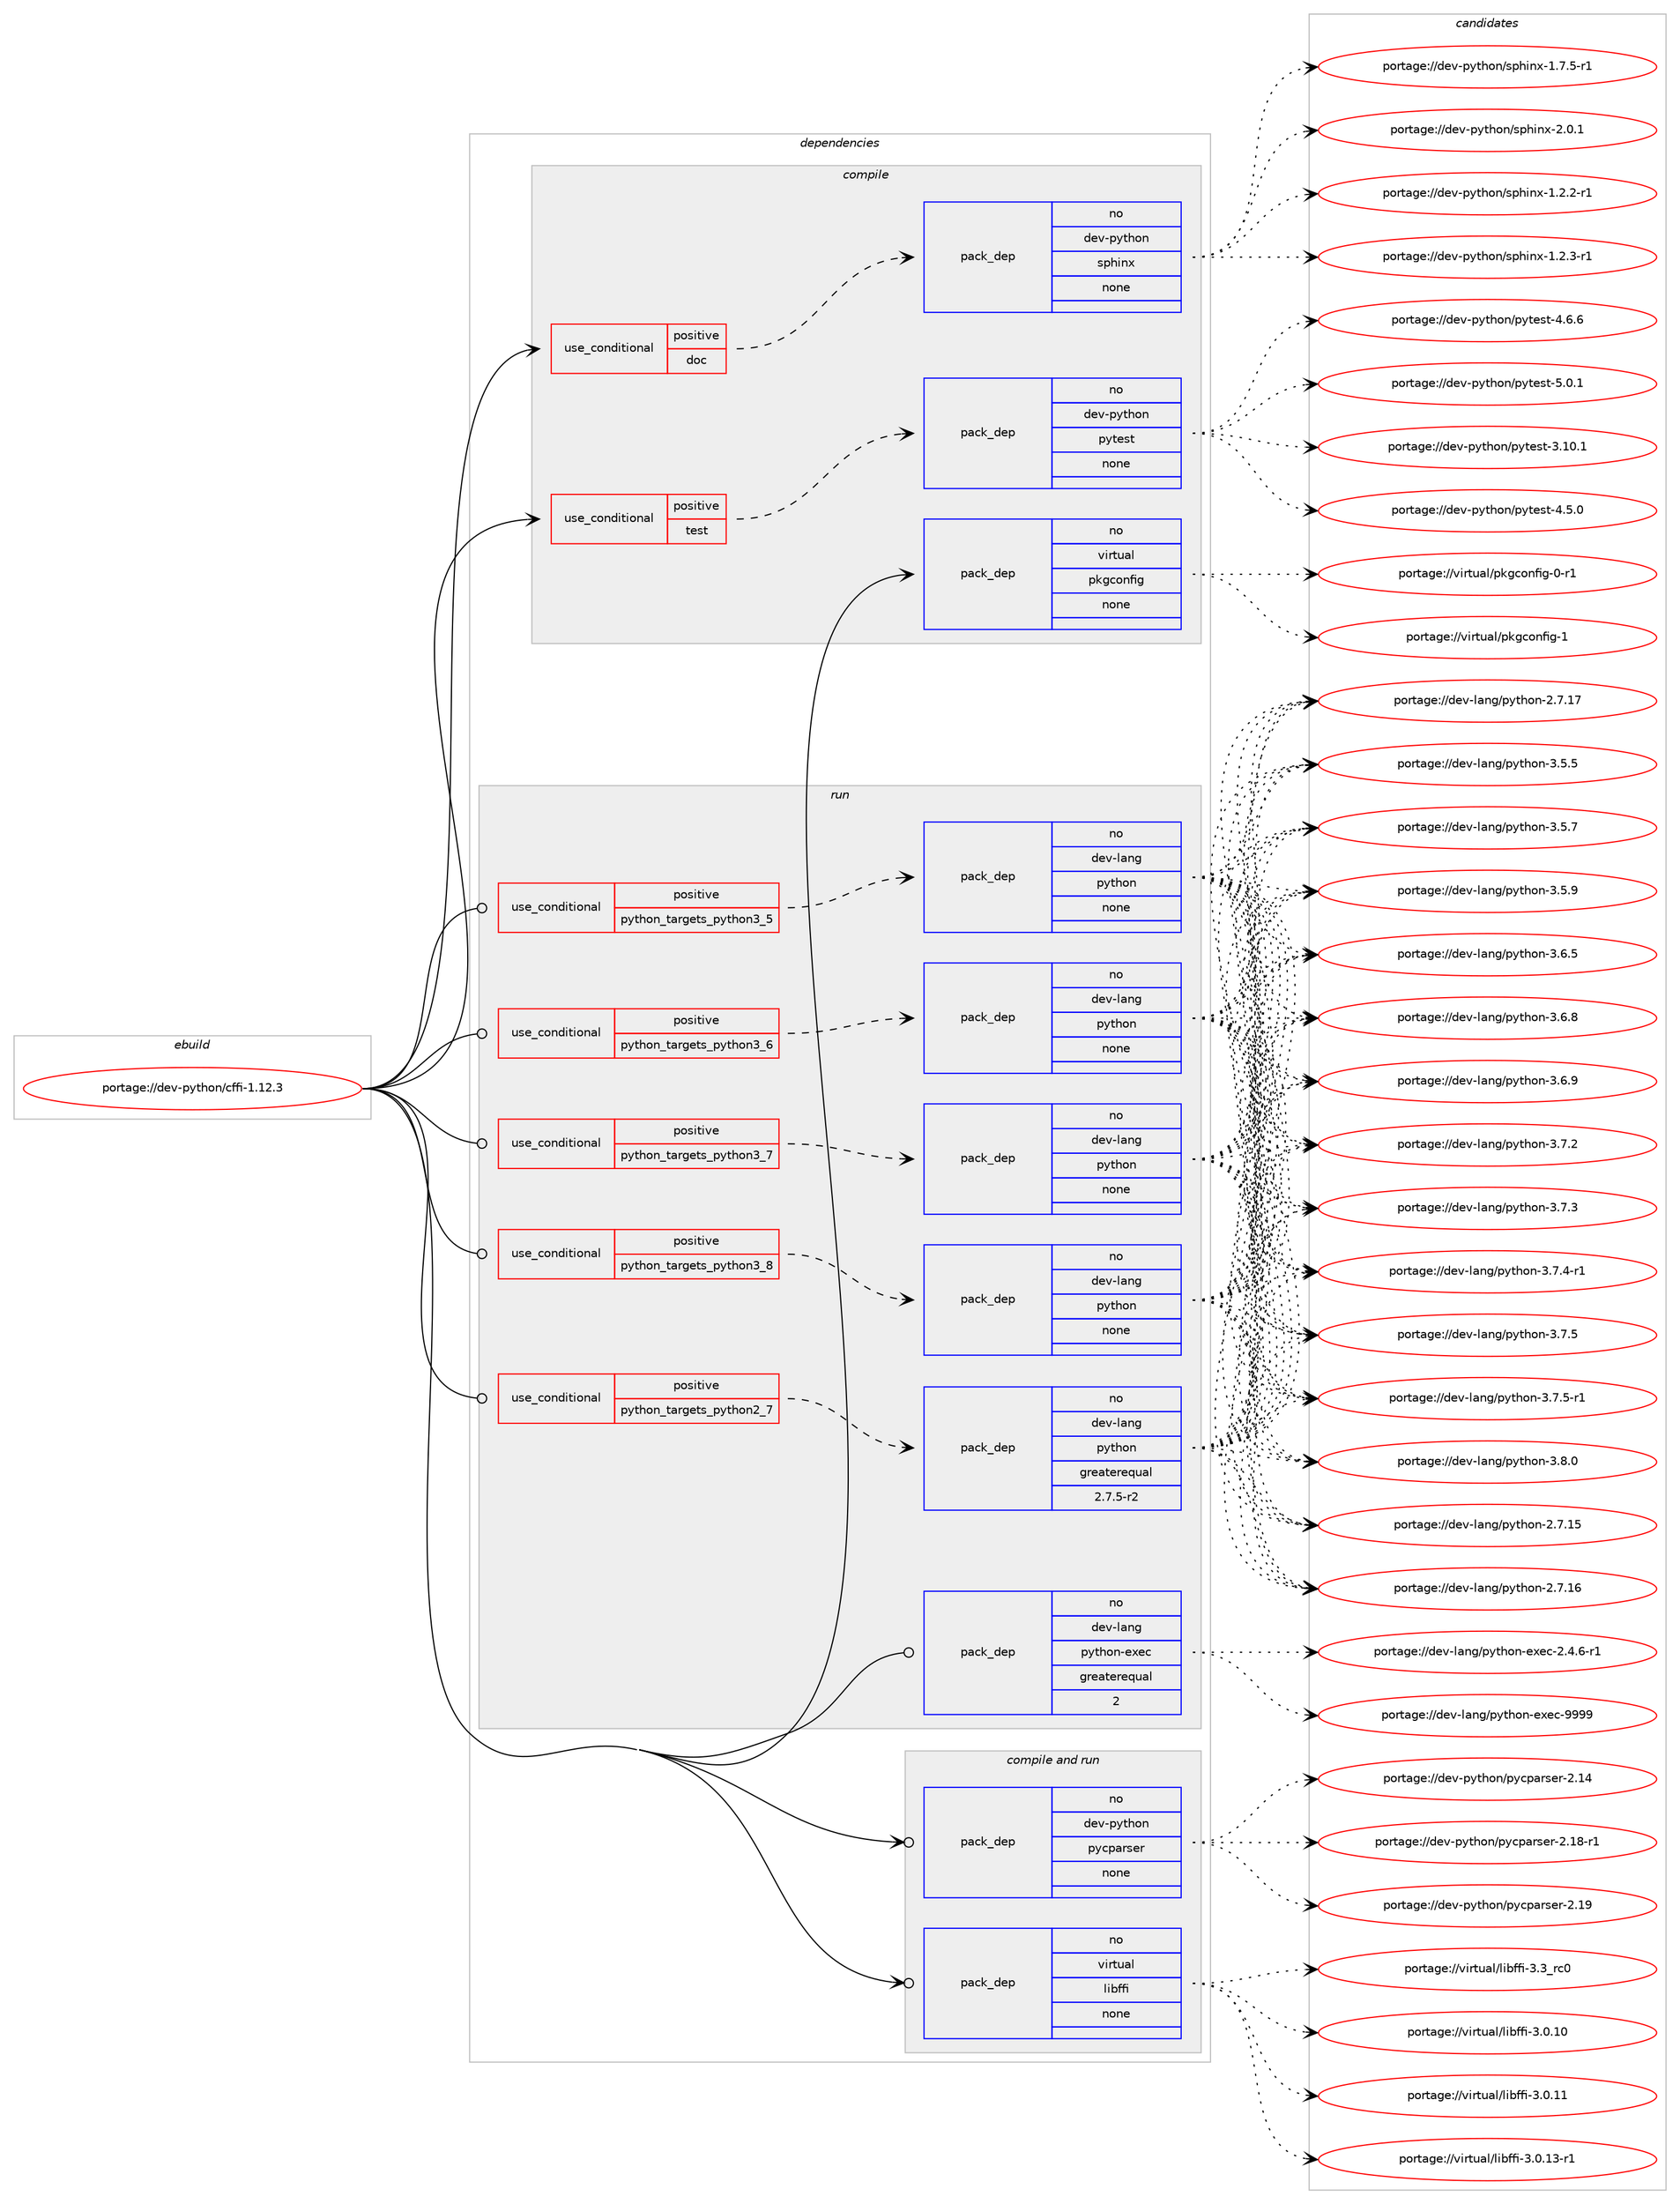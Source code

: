 digraph prolog {

# *************
# Graph options
# *************

newrank=true;
concentrate=true;
compound=true;
graph [rankdir=LR,fontname=Helvetica,fontsize=10,ranksep=1.5];#, ranksep=2.5, nodesep=0.2];
edge  [arrowhead=vee];
node  [fontname=Helvetica,fontsize=10];

# **********
# The ebuild
# **********

subgraph cluster_leftcol {
color=gray;
rank=same;
label=<<i>ebuild</i>>;
id [label="portage://dev-python/cffi-1.12.3", color=red, width=4, href="../dev-python/cffi-1.12.3.svg"];
}

# ****************
# The dependencies
# ****************

subgraph cluster_midcol {
color=gray;
label=<<i>dependencies</i>>;
subgraph cluster_compile {
fillcolor="#eeeeee";
style=filled;
label=<<i>compile</i>>;
subgraph cond26706 {
dependency133570 [label=<<TABLE BORDER="0" CELLBORDER="1" CELLSPACING="0" CELLPADDING="4"><TR><TD ROWSPAN="3" CELLPADDING="10">use_conditional</TD></TR><TR><TD>positive</TD></TR><TR><TD>doc</TD></TR></TABLE>>, shape=none, color=red];
subgraph pack103554 {
dependency133571 [label=<<TABLE BORDER="0" CELLBORDER="1" CELLSPACING="0" CELLPADDING="4" WIDTH="220"><TR><TD ROWSPAN="6" CELLPADDING="30">pack_dep</TD></TR><TR><TD WIDTH="110">no</TD></TR><TR><TD>dev-python</TD></TR><TR><TD>sphinx</TD></TR><TR><TD>none</TD></TR><TR><TD></TD></TR></TABLE>>, shape=none, color=blue];
}
dependency133570:e -> dependency133571:w [weight=20,style="dashed",arrowhead="vee"];
}
id:e -> dependency133570:w [weight=20,style="solid",arrowhead="vee"];
subgraph cond26707 {
dependency133572 [label=<<TABLE BORDER="0" CELLBORDER="1" CELLSPACING="0" CELLPADDING="4"><TR><TD ROWSPAN="3" CELLPADDING="10">use_conditional</TD></TR><TR><TD>positive</TD></TR><TR><TD>test</TD></TR></TABLE>>, shape=none, color=red];
subgraph pack103555 {
dependency133573 [label=<<TABLE BORDER="0" CELLBORDER="1" CELLSPACING="0" CELLPADDING="4" WIDTH="220"><TR><TD ROWSPAN="6" CELLPADDING="30">pack_dep</TD></TR><TR><TD WIDTH="110">no</TD></TR><TR><TD>dev-python</TD></TR><TR><TD>pytest</TD></TR><TR><TD>none</TD></TR><TR><TD></TD></TR></TABLE>>, shape=none, color=blue];
}
dependency133572:e -> dependency133573:w [weight=20,style="dashed",arrowhead="vee"];
}
id:e -> dependency133572:w [weight=20,style="solid",arrowhead="vee"];
subgraph pack103556 {
dependency133574 [label=<<TABLE BORDER="0" CELLBORDER="1" CELLSPACING="0" CELLPADDING="4" WIDTH="220"><TR><TD ROWSPAN="6" CELLPADDING="30">pack_dep</TD></TR><TR><TD WIDTH="110">no</TD></TR><TR><TD>virtual</TD></TR><TR><TD>pkgconfig</TD></TR><TR><TD>none</TD></TR><TR><TD></TD></TR></TABLE>>, shape=none, color=blue];
}
id:e -> dependency133574:w [weight=20,style="solid",arrowhead="vee"];
}
subgraph cluster_compileandrun {
fillcolor="#eeeeee";
style=filled;
label=<<i>compile and run</i>>;
subgraph pack103557 {
dependency133575 [label=<<TABLE BORDER="0" CELLBORDER="1" CELLSPACING="0" CELLPADDING="4" WIDTH="220"><TR><TD ROWSPAN="6" CELLPADDING="30">pack_dep</TD></TR><TR><TD WIDTH="110">no</TD></TR><TR><TD>dev-python</TD></TR><TR><TD>pycparser</TD></TR><TR><TD>none</TD></TR><TR><TD></TD></TR></TABLE>>, shape=none, color=blue];
}
id:e -> dependency133575:w [weight=20,style="solid",arrowhead="odotvee"];
subgraph pack103558 {
dependency133576 [label=<<TABLE BORDER="0" CELLBORDER="1" CELLSPACING="0" CELLPADDING="4" WIDTH="220"><TR><TD ROWSPAN="6" CELLPADDING="30">pack_dep</TD></TR><TR><TD WIDTH="110">no</TD></TR><TR><TD>virtual</TD></TR><TR><TD>libffi</TD></TR><TR><TD>none</TD></TR><TR><TD></TD></TR></TABLE>>, shape=none, color=blue];
}
id:e -> dependency133576:w [weight=20,style="solid",arrowhead="odotvee"];
}
subgraph cluster_run {
fillcolor="#eeeeee";
style=filled;
label=<<i>run</i>>;
subgraph cond26708 {
dependency133577 [label=<<TABLE BORDER="0" CELLBORDER="1" CELLSPACING="0" CELLPADDING="4"><TR><TD ROWSPAN="3" CELLPADDING="10">use_conditional</TD></TR><TR><TD>positive</TD></TR><TR><TD>python_targets_python2_7</TD></TR></TABLE>>, shape=none, color=red];
subgraph pack103559 {
dependency133578 [label=<<TABLE BORDER="0" CELLBORDER="1" CELLSPACING="0" CELLPADDING="4" WIDTH="220"><TR><TD ROWSPAN="6" CELLPADDING="30">pack_dep</TD></TR><TR><TD WIDTH="110">no</TD></TR><TR><TD>dev-lang</TD></TR><TR><TD>python</TD></TR><TR><TD>greaterequal</TD></TR><TR><TD>2.7.5-r2</TD></TR></TABLE>>, shape=none, color=blue];
}
dependency133577:e -> dependency133578:w [weight=20,style="dashed",arrowhead="vee"];
}
id:e -> dependency133577:w [weight=20,style="solid",arrowhead="odot"];
subgraph cond26709 {
dependency133579 [label=<<TABLE BORDER="0" CELLBORDER="1" CELLSPACING="0" CELLPADDING="4"><TR><TD ROWSPAN="3" CELLPADDING="10">use_conditional</TD></TR><TR><TD>positive</TD></TR><TR><TD>python_targets_python3_5</TD></TR></TABLE>>, shape=none, color=red];
subgraph pack103560 {
dependency133580 [label=<<TABLE BORDER="0" CELLBORDER="1" CELLSPACING="0" CELLPADDING="4" WIDTH="220"><TR><TD ROWSPAN="6" CELLPADDING="30">pack_dep</TD></TR><TR><TD WIDTH="110">no</TD></TR><TR><TD>dev-lang</TD></TR><TR><TD>python</TD></TR><TR><TD>none</TD></TR><TR><TD></TD></TR></TABLE>>, shape=none, color=blue];
}
dependency133579:e -> dependency133580:w [weight=20,style="dashed",arrowhead="vee"];
}
id:e -> dependency133579:w [weight=20,style="solid",arrowhead="odot"];
subgraph cond26710 {
dependency133581 [label=<<TABLE BORDER="0" CELLBORDER="1" CELLSPACING="0" CELLPADDING="4"><TR><TD ROWSPAN="3" CELLPADDING="10">use_conditional</TD></TR><TR><TD>positive</TD></TR><TR><TD>python_targets_python3_6</TD></TR></TABLE>>, shape=none, color=red];
subgraph pack103561 {
dependency133582 [label=<<TABLE BORDER="0" CELLBORDER="1" CELLSPACING="0" CELLPADDING="4" WIDTH="220"><TR><TD ROWSPAN="6" CELLPADDING="30">pack_dep</TD></TR><TR><TD WIDTH="110">no</TD></TR><TR><TD>dev-lang</TD></TR><TR><TD>python</TD></TR><TR><TD>none</TD></TR><TR><TD></TD></TR></TABLE>>, shape=none, color=blue];
}
dependency133581:e -> dependency133582:w [weight=20,style="dashed",arrowhead="vee"];
}
id:e -> dependency133581:w [weight=20,style="solid",arrowhead="odot"];
subgraph cond26711 {
dependency133583 [label=<<TABLE BORDER="0" CELLBORDER="1" CELLSPACING="0" CELLPADDING="4"><TR><TD ROWSPAN="3" CELLPADDING="10">use_conditional</TD></TR><TR><TD>positive</TD></TR><TR><TD>python_targets_python3_7</TD></TR></TABLE>>, shape=none, color=red];
subgraph pack103562 {
dependency133584 [label=<<TABLE BORDER="0" CELLBORDER="1" CELLSPACING="0" CELLPADDING="4" WIDTH="220"><TR><TD ROWSPAN="6" CELLPADDING="30">pack_dep</TD></TR><TR><TD WIDTH="110">no</TD></TR><TR><TD>dev-lang</TD></TR><TR><TD>python</TD></TR><TR><TD>none</TD></TR><TR><TD></TD></TR></TABLE>>, shape=none, color=blue];
}
dependency133583:e -> dependency133584:w [weight=20,style="dashed",arrowhead="vee"];
}
id:e -> dependency133583:w [weight=20,style="solid",arrowhead="odot"];
subgraph cond26712 {
dependency133585 [label=<<TABLE BORDER="0" CELLBORDER="1" CELLSPACING="0" CELLPADDING="4"><TR><TD ROWSPAN="3" CELLPADDING="10">use_conditional</TD></TR><TR><TD>positive</TD></TR><TR><TD>python_targets_python3_8</TD></TR></TABLE>>, shape=none, color=red];
subgraph pack103563 {
dependency133586 [label=<<TABLE BORDER="0" CELLBORDER="1" CELLSPACING="0" CELLPADDING="4" WIDTH="220"><TR><TD ROWSPAN="6" CELLPADDING="30">pack_dep</TD></TR><TR><TD WIDTH="110">no</TD></TR><TR><TD>dev-lang</TD></TR><TR><TD>python</TD></TR><TR><TD>none</TD></TR><TR><TD></TD></TR></TABLE>>, shape=none, color=blue];
}
dependency133585:e -> dependency133586:w [weight=20,style="dashed",arrowhead="vee"];
}
id:e -> dependency133585:w [weight=20,style="solid",arrowhead="odot"];
subgraph pack103564 {
dependency133587 [label=<<TABLE BORDER="0" CELLBORDER="1" CELLSPACING="0" CELLPADDING="4" WIDTH="220"><TR><TD ROWSPAN="6" CELLPADDING="30">pack_dep</TD></TR><TR><TD WIDTH="110">no</TD></TR><TR><TD>dev-lang</TD></TR><TR><TD>python-exec</TD></TR><TR><TD>greaterequal</TD></TR><TR><TD>2</TD></TR></TABLE>>, shape=none, color=blue];
}
id:e -> dependency133587:w [weight=20,style="solid",arrowhead="odot"];
}
}

# **************
# The candidates
# **************

subgraph cluster_choices {
rank=same;
color=gray;
label=<<i>candidates</i>>;

subgraph choice103554 {
color=black;
nodesep=1;
choiceportage10010111845112121116104111110471151121041051101204549465046504511449 [label="portage://dev-python/sphinx-1.2.2-r1", color=red, width=4,href="../dev-python/sphinx-1.2.2-r1.svg"];
choiceportage10010111845112121116104111110471151121041051101204549465046514511449 [label="portage://dev-python/sphinx-1.2.3-r1", color=red, width=4,href="../dev-python/sphinx-1.2.3-r1.svg"];
choiceportage10010111845112121116104111110471151121041051101204549465546534511449 [label="portage://dev-python/sphinx-1.7.5-r1", color=red, width=4,href="../dev-python/sphinx-1.7.5-r1.svg"];
choiceportage1001011184511212111610411111047115112104105110120455046484649 [label="portage://dev-python/sphinx-2.0.1", color=red, width=4,href="../dev-python/sphinx-2.0.1.svg"];
dependency133571:e -> choiceportage10010111845112121116104111110471151121041051101204549465046504511449:w [style=dotted,weight="100"];
dependency133571:e -> choiceportage10010111845112121116104111110471151121041051101204549465046514511449:w [style=dotted,weight="100"];
dependency133571:e -> choiceportage10010111845112121116104111110471151121041051101204549465546534511449:w [style=dotted,weight="100"];
dependency133571:e -> choiceportage1001011184511212111610411111047115112104105110120455046484649:w [style=dotted,weight="100"];
}
subgraph choice103555 {
color=black;
nodesep=1;
choiceportage100101118451121211161041111104711212111610111511645514649484649 [label="portage://dev-python/pytest-3.10.1", color=red, width=4,href="../dev-python/pytest-3.10.1.svg"];
choiceportage1001011184511212111610411111047112121116101115116455246534648 [label="portage://dev-python/pytest-4.5.0", color=red, width=4,href="../dev-python/pytest-4.5.0.svg"];
choiceportage1001011184511212111610411111047112121116101115116455246544654 [label="portage://dev-python/pytest-4.6.6", color=red, width=4,href="../dev-python/pytest-4.6.6.svg"];
choiceportage1001011184511212111610411111047112121116101115116455346484649 [label="portage://dev-python/pytest-5.0.1", color=red, width=4,href="../dev-python/pytest-5.0.1.svg"];
dependency133573:e -> choiceportage100101118451121211161041111104711212111610111511645514649484649:w [style=dotted,weight="100"];
dependency133573:e -> choiceportage1001011184511212111610411111047112121116101115116455246534648:w [style=dotted,weight="100"];
dependency133573:e -> choiceportage1001011184511212111610411111047112121116101115116455246544654:w [style=dotted,weight="100"];
dependency133573:e -> choiceportage1001011184511212111610411111047112121116101115116455346484649:w [style=dotted,weight="100"];
}
subgraph choice103556 {
color=black;
nodesep=1;
choiceportage11810511411611797108471121071039911111010210510345484511449 [label="portage://virtual/pkgconfig-0-r1", color=red, width=4,href="../virtual/pkgconfig-0-r1.svg"];
choiceportage1181051141161179710847112107103991111101021051034549 [label="portage://virtual/pkgconfig-1", color=red, width=4,href="../virtual/pkgconfig-1.svg"];
dependency133574:e -> choiceportage11810511411611797108471121071039911111010210510345484511449:w [style=dotted,weight="100"];
dependency133574:e -> choiceportage1181051141161179710847112107103991111101021051034549:w [style=dotted,weight="100"];
}
subgraph choice103557 {
color=black;
nodesep=1;
choiceportage100101118451121211161041111104711212199112971141151011144550464952 [label="portage://dev-python/pycparser-2.14", color=red, width=4,href="../dev-python/pycparser-2.14.svg"];
choiceportage1001011184511212111610411111047112121991129711411510111445504649564511449 [label="portage://dev-python/pycparser-2.18-r1", color=red, width=4,href="../dev-python/pycparser-2.18-r1.svg"];
choiceportage100101118451121211161041111104711212199112971141151011144550464957 [label="portage://dev-python/pycparser-2.19", color=red, width=4,href="../dev-python/pycparser-2.19.svg"];
dependency133575:e -> choiceportage100101118451121211161041111104711212199112971141151011144550464952:w [style=dotted,weight="100"];
dependency133575:e -> choiceportage1001011184511212111610411111047112121991129711411510111445504649564511449:w [style=dotted,weight="100"];
dependency133575:e -> choiceportage100101118451121211161041111104711212199112971141151011144550464957:w [style=dotted,weight="100"];
}
subgraph choice103558 {
color=black;
nodesep=1;
choiceportage11810511411611797108471081059810210210545514648464948 [label="portage://virtual/libffi-3.0.10", color=red, width=4,href="../virtual/libffi-3.0.10.svg"];
choiceportage11810511411611797108471081059810210210545514648464949 [label="portage://virtual/libffi-3.0.11", color=red, width=4,href="../virtual/libffi-3.0.11.svg"];
choiceportage118105114116117971084710810598102102105455146484649514511449 [label="portage://virtual/libffi-3.0.13-r1", color=red, width=4,href="../virtual/libffi-3.0.13-r1.svg"];
choiceportage11810511411611797108471081059810210210545514651951149948 [label="portage://virtual/libffi-3.3_rc0", color=red, width=4,href="../virtual/libffi-3.3_rc0.svg"];
dependency133576:e -> choiceportage11810511411611797108471081059810210210545514648464948:w [style=dotted,weight="100"];
dependency133576:e -> choiceportage11810511411611797108471081059810210210545514648464949:w [style=dotted,weight="100"];
dependency133576:e -> choiceportage118105114116117971084710810598102102105455146484649514511449:w [style=dotted,weight="100"];
dependency133576:e -> choiceportage11810511411611797108471081059810210210545514651951149948:w [style=dotted,weight="100"];
}
subgraph choice103559 {
color=black;
nodesep=1;
choiceportage10010111845108971101034711212111610411111045504655464953 [label="portage://dev-lang/python-2.7.15", color=red, width=4,href="../dev-lang/python-2.7.15.svg"];
choiceportage10010111845108971101034711212111610411111045504655464954 [label="portage://dev-lang/python-2.7.16", color=red, width=4,href="../dev-lang/python-2.7.16.svg"];
choiceportage10010111845108971101034711212111610411111045504655464955 [label="portage://dev-lang/python-2.7.17", color=red, width=4,href="../dev-lang/python-2.7.17.svg"];
choiceportage100101118451089711010347112121116104111110455146534653 [label="portage://dev-lang/python-3.5.5", color=red, width=4,href="../dev-lang/python-3.5.5.svg"];
choiceportage100101118451089711010347112121116104111110455146534655 [label="portage://dev-lang/python-3.5.7", color=red, width=4,href="../dev-lang/python-3.5.7.svg"];
choiceportage100101118451089711010347112121116104111110455146534657 [label="portage://dev-lang/python-3.5.9", color=red, width=4,href="../dev-lang/python-3.5.9.svg"];
choiceportage100101118451089711010347112121116104111110455146544653 [label="portage://dev-lang/python-3.6.5", color=red, width=4,href="../dev-lang/python-3.6.5.svg"];
choiceportage100101118451089711010347112121116104111110455146544656 [label="portage://dev-lang/python-3.6.8", color=red, width=4,href="../dev-lang/python-3.6.8.svg"];
choiceportage100101118451089711010347112121116104111110455146544657 [label="portage://dev-lang/python-3.6.9", color=red, width=4,href="../dev-lang/python-3.6.9.svg"];
choiceportage100101118451089711010347112121116104111110455146554650 [label="portage://dev-lang/python-3.7.2", color=red, width=4,href="../dev-lang/python-3.7.2.svg"];
choiceportage100101118451089711010347112121116104111110455146554651 [label="portage://dev-lang/python-3.7.3", color=red, width=4,href="../dev-lang/python-3.7.3.svg"];
choiceportage1001011184510897110103471121211161041111104551465546524511449 [label="portage://dev-lang/python-3.7.4-r1", color=red, width=4,href="../dev-lang/python-3.7.4-r1.svg"];
choiceportage100101118451089711010347112121116104111110455146554653 [label="portage://dev-lang/python-3.7.5", color=red, width=4,href="../dev-lang/python-3.7.5.svg"];
choiceportage1001011184510897110103471121211161041111104551465546534511449 [label="portage://dev-lang/python-3.7.5-r1", color=red, width=4,href="../dev-lang/python-3.7.5-r1.svg"];
choiceportage100101118451089711010347112121116104111110455146564648 [label="portage://dev-lang/python-3.8.0", color=red, width=4,href="../dev-lang/python-3.8.0.svg"];
dependency133578:e -> choiceportage10010111845108971101034711212111610411111045504655464953:w [style=dotted,weight="100"];
dependency133578:e -> choiceportage10010111845108971101034711212111610411111045504655464954:w [style=dotted,weight="100"];
dependency133578:e -> choiceportage10010111845108971101034711212111610411111045504655464955:w [style=dotted,weight="100"];
dependency133578:e -> choiceportage100101118451089711010347112121116104111110455146534653:w [style=dotted,weight="100"];
dependency133578:e -> choiceportage100101118451089711010347112121116104111110455146534655:w [style=dotted,weight="100"];
dependency133578:e -> choiceportage100101118451089711010347112121116104111110455146534657:w [style=dotted,weight="100"];
dependency133578:e -> choiceportage100101118451089711010347112121116104111110455146544653:w [style=dotted,weight="100"];
dependency133578:e -> choiceportage100101118451089711010347112121116104111110455146544656:w [style=dotted,weight="100"];
dependency133578:e -> choiceportage100101118451089711010347112121116104111110455146544657:w [style=dotted,weight="100"];
dependency133578:e -> choiceportage100101118451089711010347112121116104111110455146554650:w [style=dotted,weight="100"];
dependency133578:e -> choiceportage100101118451089711010347112121116104111110455146554651:w [style=dotted,weight="100"];
dependency133578:e -> choiceportage1001011184510897110103471121211161041111104551465546524511449:w [style=dotted,weight="100"];
dependency133578:e -> choiceportage100101118451089711010347112121116104111110455146554653:w [style=dotted,weight="100"];
dependency133578:e -> choiceportage1001011184510897110103471121211161041111104551465546534511449:w [style=dotted,weight="100"];
dependency133578:e -> choiceportage100101118451089711010347112121116104111110455146564648:w [style=dotted,weight="100"];
}
subgraph choice103560 {
color=black;
nodesep=1;
choiceportage10010111845108971101034711212111610411111045504655464953 [label="portage://dev-lang/python-2.7.15", color=red, width=4,href="../dev-lang/python-2.7.15.svg"];
choiceportage10010111845108971101034711212111610411111045504655464954 [label="portage://dev-lang/python-2.7.16", color=red, width=4,href="../dev-lang/python-2.7.16.svg"];
choiceportage10010111845108971101034711212111610411111045504655464955 [label="portage://dev-lang/python-2.7.17", color=red, width=4,href="../dev-lang/python-2.7.17.svg"];
choiceportage100101118451089711010347112121116104111110455146534653 [label="portage://dev-lang/python-3.5.5", color=red, width=4,href="../dev-lang/python-3.5.5.svg"];
choiceportage100101118451089711010347112121116104111110455146534655 [label="portage://dev-lang/python-3.5.7", color=red, width=4,href="../dev-lang/python-3.5.7.svg"];
choiceportage100101118451089711010347112121116104111110455146534657 [label="portage://dev-lang/python-3.5.9", color=red, width=4,href="../dev-lang/python-3.5.9.svg"];
choiceportage100101118451089711010347112121116104111110455146544653 [label="portage://dev-lang/python-3.6.5", color=red, width=4,href="../dev-lang/python-3.6.5.svg"];
choiceportage100101118451089711010347112121116104111110455146544656 [label="portage://dev-lang/python-3.6.8", color=red, width=4,href="../dev-lang/python-3.6.8.svg"];
choiceportage100101118451089711010347112121116104111110455146544657 [label="portage://dev-lang/python-3.6.9", color=red, width=4,href="../dev-lang/python-3.6.9.svg"];
choiceportage100101118451089711010347112121116104111110455146554650 [label="portage://dev-lang/python-3.7.2", color=red, width=4,href="../dev-lang/python-3.7.2.svg"];
choiceportage100101118451089711010347112121116104111110455146554651 [label="portage://dev-lang/python-3.7.3", color=red, width=4,href="../dev-lang/python-3.7.3.svg"];
choiceportage1001011184510897110103471121211161041111104551465546524511449 [label="portage://dev-lang/python-3.7.4-r1", color=red, width=4,href="../dev-lang/python-3.7.4-r1.svg"];
choiceportage100101118451089711010347112121116104111110455146554653 [label="portage://dev-lang/python-3.7.5", color=red, width=4,href="../dev-lang/python-3.7.5.svg"];
choiceportage1001011184510897110103471121211161041111104551465546534511449 [label="portage://dev-lang/python-3.7.5-r1", color=red, width=4,href="../dev-lang/python-3.7.5-r1.svg"];
choiceportage100101118451089711010347112121116104111110455146564648 [label="portage://dev-lang/python-3.8.0", color=red, width=4,href="../dev-lang/python-3.8.0.svg"];
dependency133580:e -> choiceportage10010111845108971101034711212111610411111045504655464953:w [style=dotted,weight="100"];
dependency133580:e -> choiceportage10010111845108971101034711212111610411111045504655464954:w [style=dotted,weight="100"];
dependency133580:e -> choiceportage10010111845108971101034711212111610411111045504655464955:w [style=dotted,weight="100"];
dependency133580:e -> choiceportage100101118451089711010347112121116104111110455146534653:w [style=dotted,weight="100"];
dependency133580:e -> choiceportage100101118451089711010347112121116104111110455146534655:w [style=dotted,weight="100"];
dependency133580:e -> choiceportage100101118451089711010347112121116104111110455146534657:w [style=dotted,weight="100"];
dependency133580:e -> choiceportage100101118451089711010347112121116104111110455146544653:w [style=dotted,weight="100"];
dependency133580:e -> choiceportage100101118451089711010347112121116104111110455146544656:w [style=dotted,weight="100"];
dependency133580:e -> choiceportage100101118451089711010347112121116104111110455146544657:w [style=dotted,weight="100"];
dependency133580:e -> choiceportage100101118451089711010347112121116104111110455146554650:w [style=dotted,weight="100"];
dependency133580:e -> choiceportage100101118451089711010347112121116104111110455146554651:w [style=dotted,weight="100"];
dependency133580:e -> choiceportage1001011184510897110103471121211161041111104551465546524511449:w [style=dotted,weight="100"];
dependency133580:e -> choiceportage100101118451089711010347112121116104111110455146554653:w [style=dotted,weight="100"];
dependency133580:e -> choiceportage1001011184510897110103471121211161041111104551465546534511449:w [style=dotted,weight="100"];
dependency133580:e -> choiceportage100101118451089711010347112121116104111110455146564648:w [style=dotted,weight="100"];
}
subgraph choice103561 {
color=black;
nodesep=1;
choiceportage10010111845108971101034711212111610411111045504655464953 [label="portage://dev-lang/python-2.7.15", color=red, width=4,href="../dev-lang/python-2.7.15.svg"];
choiceportage10010111845108971101034711212111610411111045504655464954 [label="portage://dev-lang/python-2.7.16", color=red, width=4,href="../dev-lang/python-2.7.16.svg"];
choiceportage10010111845108971101034711212111610411111045504655464955 [label="portage://dev-lang/python-2.7.17", color=red, width=4,href="../dev-lang/python-2.7.17.svg"];
choiceportage100101118451089711010347112121116104111110455146534653 [label="portage://dev-lang/python-3.5.5", color=red, width=4,href="../dev-lang/python-3.5.5.svg"];
choiceportage100101118451089711010347112121116104111110455146534655 [label="portage://dev-lang/python-3.5.7", color=red, width=4,href="../dev-lang/python-3.5.7.svg"];
choiceportage100101118451089711010347112121116104111110455146534657 [label="portage://dev-lang/python-3.5.9", color=red, width=4,href="../dev-lang/python-3.5.9.svg"];
choiceportage100101118451089711010347112121116104111110455146544653 [label="portage://dev-lang/python-3.6.5", color=red, width=4,href="../dev-lang/python-3.6.5.svg"];
choiceportage100101118451089711010347112121116104111110455146544656 [label="portage://dev-lang/python-3.6.8", color=red, width=4,href="../dev-lang/python-3.6.8.svg"];
choiceportage100101118451089711010347112121116104111110455146544657 [label="portage://dev-lang/python-3.6.9", color=red, width=4,href="../dev-lang/python-3.6.9.svg"];
choiceportage100101118451089711010347112121116104111110455146554650 [label="portage://dev-lang/python-3.7.2", color=red, width=4,href="../dev-lang/python-3.7.2.svg"];
choiceportage100101118451089711010347112121116104111110455146554651 [label="portage://dev-lang/python-3.7.3", color=red, width=4,href="../dev-lang/python-3.7.3.svg"];
choiceportage1001011184510897110103471121211161041111104551465546524511449 [label="portage://dev-lang/python-3.7.4-r1", color=red, width=4,href="../dev-lang/python-3.7.4-r1.svg"];
choiceportage100101118451089711010347112121116104111110455146554653 [label="portage://dev-lang/python-3.7.5", color=red, width=4,href="../dev-lang/python-3.7.5.svg"];
choiceportage1001011184510897110103471121211161041111104551465546534511449 [label="portage://dev-lang/python-3.7.5-r1", color=red, width=4,href="../dev-lang/python-3.7.5-r1.svg"];
choiceportage100101118451089711010347112121116104111110455146564648 [label="portage://dev-lang/python-3.8.0", color=red, width=4,href="../dev-lang/python-3.8.0.svg"];
dependency133582:e -> choiceportage10010111845108971101034711212111610411111045504655464953:w [style=dotted,weight="100"];
dependency133582:e -> choiceportage10010111845108971101034711212111610411111045504655464954:w [style=dotted,weight="100"];
dependency133582:e -> choiceportage10010111845108971101034711212111610411111045504655464955:w [style=dotted,weight="100"];
dependency133582:e -> choiceportage100101118451089711010347112121116104111110455146534653:w [style=dotted,weight="100"];
dependency133582:e -> choiceportage100101118451089711010347112121116104111110455146534655:w [style=dotted,weight="100"];
dependency133582:e -> choiceportage100101118451089711010347112121116104111110455146534657:w [style=dotted,weight="100"];
dependency133582:e -> choiceportage100101118451089711010347112121116104111110455146544653:w [style=dotted,weight="100"];
dependency133582:e -> choiceportage100101118451089711010347112121116104111110455146544656:w [style=dotted,weight="100"];
dependency133582:e -> choiceportage100101118451089711010347112121116104111110455146544657:w [style=dotted,weight="100"];
dependency133582:e -> choiceportage100101118451089711010347112121116104111110455146554650:w [style=dotted,weight="100"];
dependency133582:e -> choiceportage100101118451089711010347112121116104111110455146554651:w [style=dotted,weight="100"];
dependency133582:e -> choiceportage1001011184510897110103471121211161041111104551465546524511449:w [style=dotted,weight="100"];
dependency133582:e -> choiceportage100101118451089711010347112121116104111110455146554653:w [style=dotted,weight="100"];
dependency133582:e -> choiceportage1001011184510897110103471121211161041111104551465546534511449:w [style=dotted,weight="100"];
dependency133582:e -> choiceportage100101118451089711010347112121116104111110455146564648:w [style=dotted,weight="100"];
}
subgraph choice103562 {
color=black;
nodesep=1;
choiceportage10010111845108971101034711212111610411111045504655464953 [label="portage://dev-lang/python-2.7.15", color=red, width=4,href="../dev-lang/python-2.7.15.svg"];
choiceportage10010111845108971101034711212111610411111045504655464954 [label="portage://dev-lang/python-2.7.16", color=red, width=4,href="../dev-lang/python-2.7.16.svg"];
choiceportage10010111845108971101034711212111610411111045504655464955 [label="portage://dev-lang/python-2.7.17", color=red, width=4,href="../dev-lang/python-2.7.17.svg"];
choiceportage100101118451089711010347112121116104111110455146534653 [label="portage://dev-lang/python-3.5.5", color=red, width=4,href="../dev-lang/python-3.5.5.svg"];
choiceportage100101118451089711010347112121116104111110455146534655 [label="portage://dev-lang/python-3.5.7", color=red, width=4,href="../dev-lang/python-3.5.7.svg"];
choiceportage100101118451089711010347112121116104111110455146534657 [label="portage://dev-lang/python-3.5.9", color=red, width=4,href="../dev-lang/python-3.5.9.svg"];
choiceportage100101118451089711010347112121116104111110455146544653 [label="portage://dev-lang/python-3.6.5", color=red, width=4,href="../dev-lang/python-3.6.5.svg"];
choiceportage100101118451089711010347112121116104111110455146544656 [label="portage://dev-lang/python-3.6.8", color=red, width=4,href="../dev-lang/python-3.6.8.svg"];
choiceportage100101118451089711010347112121116104111110455146544657 [label="portage://dev-lang/python-3.6.9", color=red, width=4,href="../dev-lang/python-3.6.9.svg"];
choiceportage100101118451089711010347112121116104111110455146554650 [label="portage://dev-lang/python-3.7.2", color=red, width=4,href="../dev-lang/python-3.7.2.svg"];
choiceportage100101118451089711010347112121116104111110455146554651 [label="portage://dev-lang/python-3.7.3", color=red, width=4,href="../dev-lang/python-3.7.3.svg"];
choiceportage1001011184510897110103471121211161041111104551465546524511449 [label="portage://dev-lang/python-3.7.4-r1", color=red, width=4,href="../dev-lang/python-3.7.4-r1.svg"];
choiceportage100101118451089711010347112121116104111110455146554653 [label="portage://dev-lang/python-3.7.5", color=red, width=4,href="../dev-lang/python-3.7.5.svg"];
choiceportage1001011184510897110103471121211161041111104551465546534511449 [label="portage://dev-lang/python-3.7.5-r1", color=red, width=4,href="../dev-lang/python-3.7.5-r1.svg"];
choiceportage100101118451089711010347112121116104111110455146564648 [label="portage://dev-lang/python-3.8.0", color=red, width=4,href="../dev-lang/python-3.8.0.svg"];
dependency133584:e -> choiceportage10010111845108971101034711212111610411111045504655464953:w [style=dotted,weight="100"];
dependency133584:e -> choiceportage10010111845108971101034711212111610411111045504655464954:w [style=dotted,weight="100"];
dependency133584:e -> choiceportage10010111845108971101034711212111610411111045504655464955:w [style=dotted,weight="100"];
dependency133584:e -> choiceportage100101118451089711010347112121116104111110455146534653:w [style=dotted,weight="100"];
dependency133584:e -> choiceportage100101118451089711010347112121116104111110455146534655:w [style=dotted,weight="100"];
dependency133584:e -> choiceportage100101118451089711010347112121116104111110455146534657:w [style=dotted,weight="100"];
dependency133584:e -> choiceportage100101118451089711010347112121116104111110455146544653:w [style=dotted,weight="100"];
dependency133584:e -> choiceportage100101118451089711010347112121116104111110455146544656:w [style=dotted,weight="100"];
dependency133584:e -> choiceportage100101118451089711010347112121116104111110455146544657:w [style=dotted,weight="100"];
dependency133584:e -> choiceportage100101118451089711010347112121116104111110455146554650:w [style=dotted,weight="100"];
dependency133584:e -> choiceportage100101118451089711010347112121116104111110455146554651:w [style=dotted,weight="100"];
dependency133584:e -> choiceportage1001011184510897110103471121211161041111104551465546524511449:w [style=dotted,weight="100"];
dependency133584:e -> choiceportage100101118451089711010347112121116104111110455146554653:w [style=dotted,weight="100"];
dependency133584:e -> choiceportage1001011184510897110103471121211161041111104551465546534511449:w [style=dotted,weight="100"];
dependency133584:e -> choiceportage100101118451089711010347112121116104111110455146564648:w [style=dotted,weight="100"];
}
subgraph choice103563 {
color=black;
nodesep=1;
choiceportage10010111845108971101034711212111610411111045504655464953 [label="portage://dev-lang/python-2.7.15", color=red, width=4,href="../dev-lang/python-2.7.15.svg"];
choiceportage10010111845108971101034711212111610411111045504655464954 [label="portage://dev-lang/python-2.7.16", color=red, width=4,href="../dev-lang/python-2.7.16.svg"];
choiceportage10010111845108971101034711212111610411111045504655464955 [label="portage://dev-lang/python-2.7.17", color=red, width=4,href="../dev-lang/python-2.7.17.svg"];
choiceportage100101118451089711010347112121116104111110455146534653 [label="portage://dev-lang/python-3.5.5", color=red, width=4,href="../dev-lang/python-3.5.5.svg"];
choiceportage100101118451089711010347112121116104111110455146534655 [label="portage://dev-lang/python-3.5.7", color=red, width=4,href="../dev-lang/python-3.5.7.svg"];
choiceportage100101118451089711010347112121116104111110455146534657 [label="portage://dev-lang/python-3.5.9", color=red, width=4,href="../dev-lang/python-3.5.9.svg"];
choiceportage100101118451089711010347112121116104111110455146544653 [label="portage://dev-lang/python-3.6.5", color=red, width=4,href="../dev-lang/python-3.6.5.svg"];
choiceportage100101118451089711010347112121116104111110455146544656 [label="portage://dev-lang/python-3.6.8", color=red, width=4,href="../dev-lang/python-3.6.8.svg"];
choiceportage100101118451089711010347112121116104111110455146544657 [label="portage://dev-lang/python-3.6.9", color=red, width=4,href="../dev-lang/python-3.6.9.svg"];
choiceportage100101118451089711010347112121116104111110455146554650 [label="portage://dev-lang/python-3.7.2", color=red, width=4,href="../dev-lang/python-3.7.2.svg"];
choiceportage100101118451089711010347112121116104111110455146554651 [label="portage://dev-lang/python-3.7.3", color=red, width=4,href="../dev-lang/python-3.7.3.svg"];
choiceportage1001011184510897110103471121211161041111104551465546524511449 [label="portage://dev-lang/python-3.7.4-r1", color=red, width=4,href="../dev-lang/python-3.7.4-r1.svg"];
choiceportage100101118451089711010347112121116104111110455146554653 [label="portage://dev-lang/python-3.7.5", color=red, width=4,href="../dev-lang/python-3.7.5.svg"];
choiceportage1001011184510897110103471121211161041111104551465546534511449 [label="portage://dev-lang/python-3.7.5-r1", color=red, width=4,href="../dev-lang/python-3.7.5-r1.svg"];
choiceportage100101118451089711010347112121116104111110455146564648 [label="portage://dev-lang/python-3.8.0", color=red, width=4,href="../dev-lang/python-3.8.0.svg"];
dependency133586:e -> choiceportage10010111845108971101034711212111610411111045504655464953:w [style=dotted,weight="100"];
dependency133586:e -> choiceportage10010111845108971101034711212111610411111045504655464954:w [style=dotted,weight="100"];
dependency133586:e -> choiceportage10010111845108971101034711212111610411111045504655464955:w [style=dotted,weight="100"];
dependency133586:e -> choiceportage100101118451089711010347112121116104111110455146534653:w [style=dotted,weight="100"];
dependency133586:e -> choiceportage100101118451089711010347112121116104111110455146534655:w [style=dotted,weight="100"];
dependency133586:e -> choiceportage100101118451089711010347112121116104111110455146534657:w [style=dotted,weight="100"];
dependency133586:e -> choiceportage100101118451089711010347112121116104111110455146544653:w [style=dotted,weight="100"];
dependency133586:e -> choiceportage100101118451089711010347112121116104111110455146544656:w [style=dotted,weight="100"];
dependency133586:e -> choiceportage100101118451089711010347112121116104111110455146544657:w [style=dotted,weight="100"];
dependency133586:e -> choiceportage100101118451089711010347112121116104111110455146554650:w [style=dotted,weight="100"];
dependency133586:e -> choiceportage100101118451089711010347112121116104111110455146554651:w [style=dotted,weight="100"];
dependency133586:e -> choiceportage1001011184510897110103471121211161041111104551465546524511449:w [style=dotted,weight="100"];
dependency133586:e -> choiceportage100101118451089711010347112121116104111110455146554653:w [style=dotted,weight="100"];
dependency133586:e -> choiceportage1001011184510897110103471121211161041111104551465546534511449:w [style=dotted,weight="100"];
dependency133586:e -> choiceportage100101118451089711010347112121116104111110455146564648:w [style=dotted,weight="100"];
}
subgraph choice103564 {
color=black;
nodesep=1;
choiceportage10010111845108971101034711212111610411111045101120101994550465246544511449 [label="portage://dev-lang/python-exec-2.4.6-r1", color=red, width=4,href="../dev-lang/python-exec-2.4.6-r1.svg"];
choiceportage10010111845108971101034711212111610411111045101120101994557575757 [label="portage://dev-lang/python-exec-9999", color=red, width=4,href="../dev-lang/python-exec-9999.svg"];
dependency133587:e -> choiceportage10010111845108971101034711212111610411111045101120101994550465246544511449:w [style=dotted,weight="100"];
dependency133587:e -> choiceportage10010111845108971101034711212111610411111045101120101994557575757:w [style=dotted,weight="100"];
}
}

}
